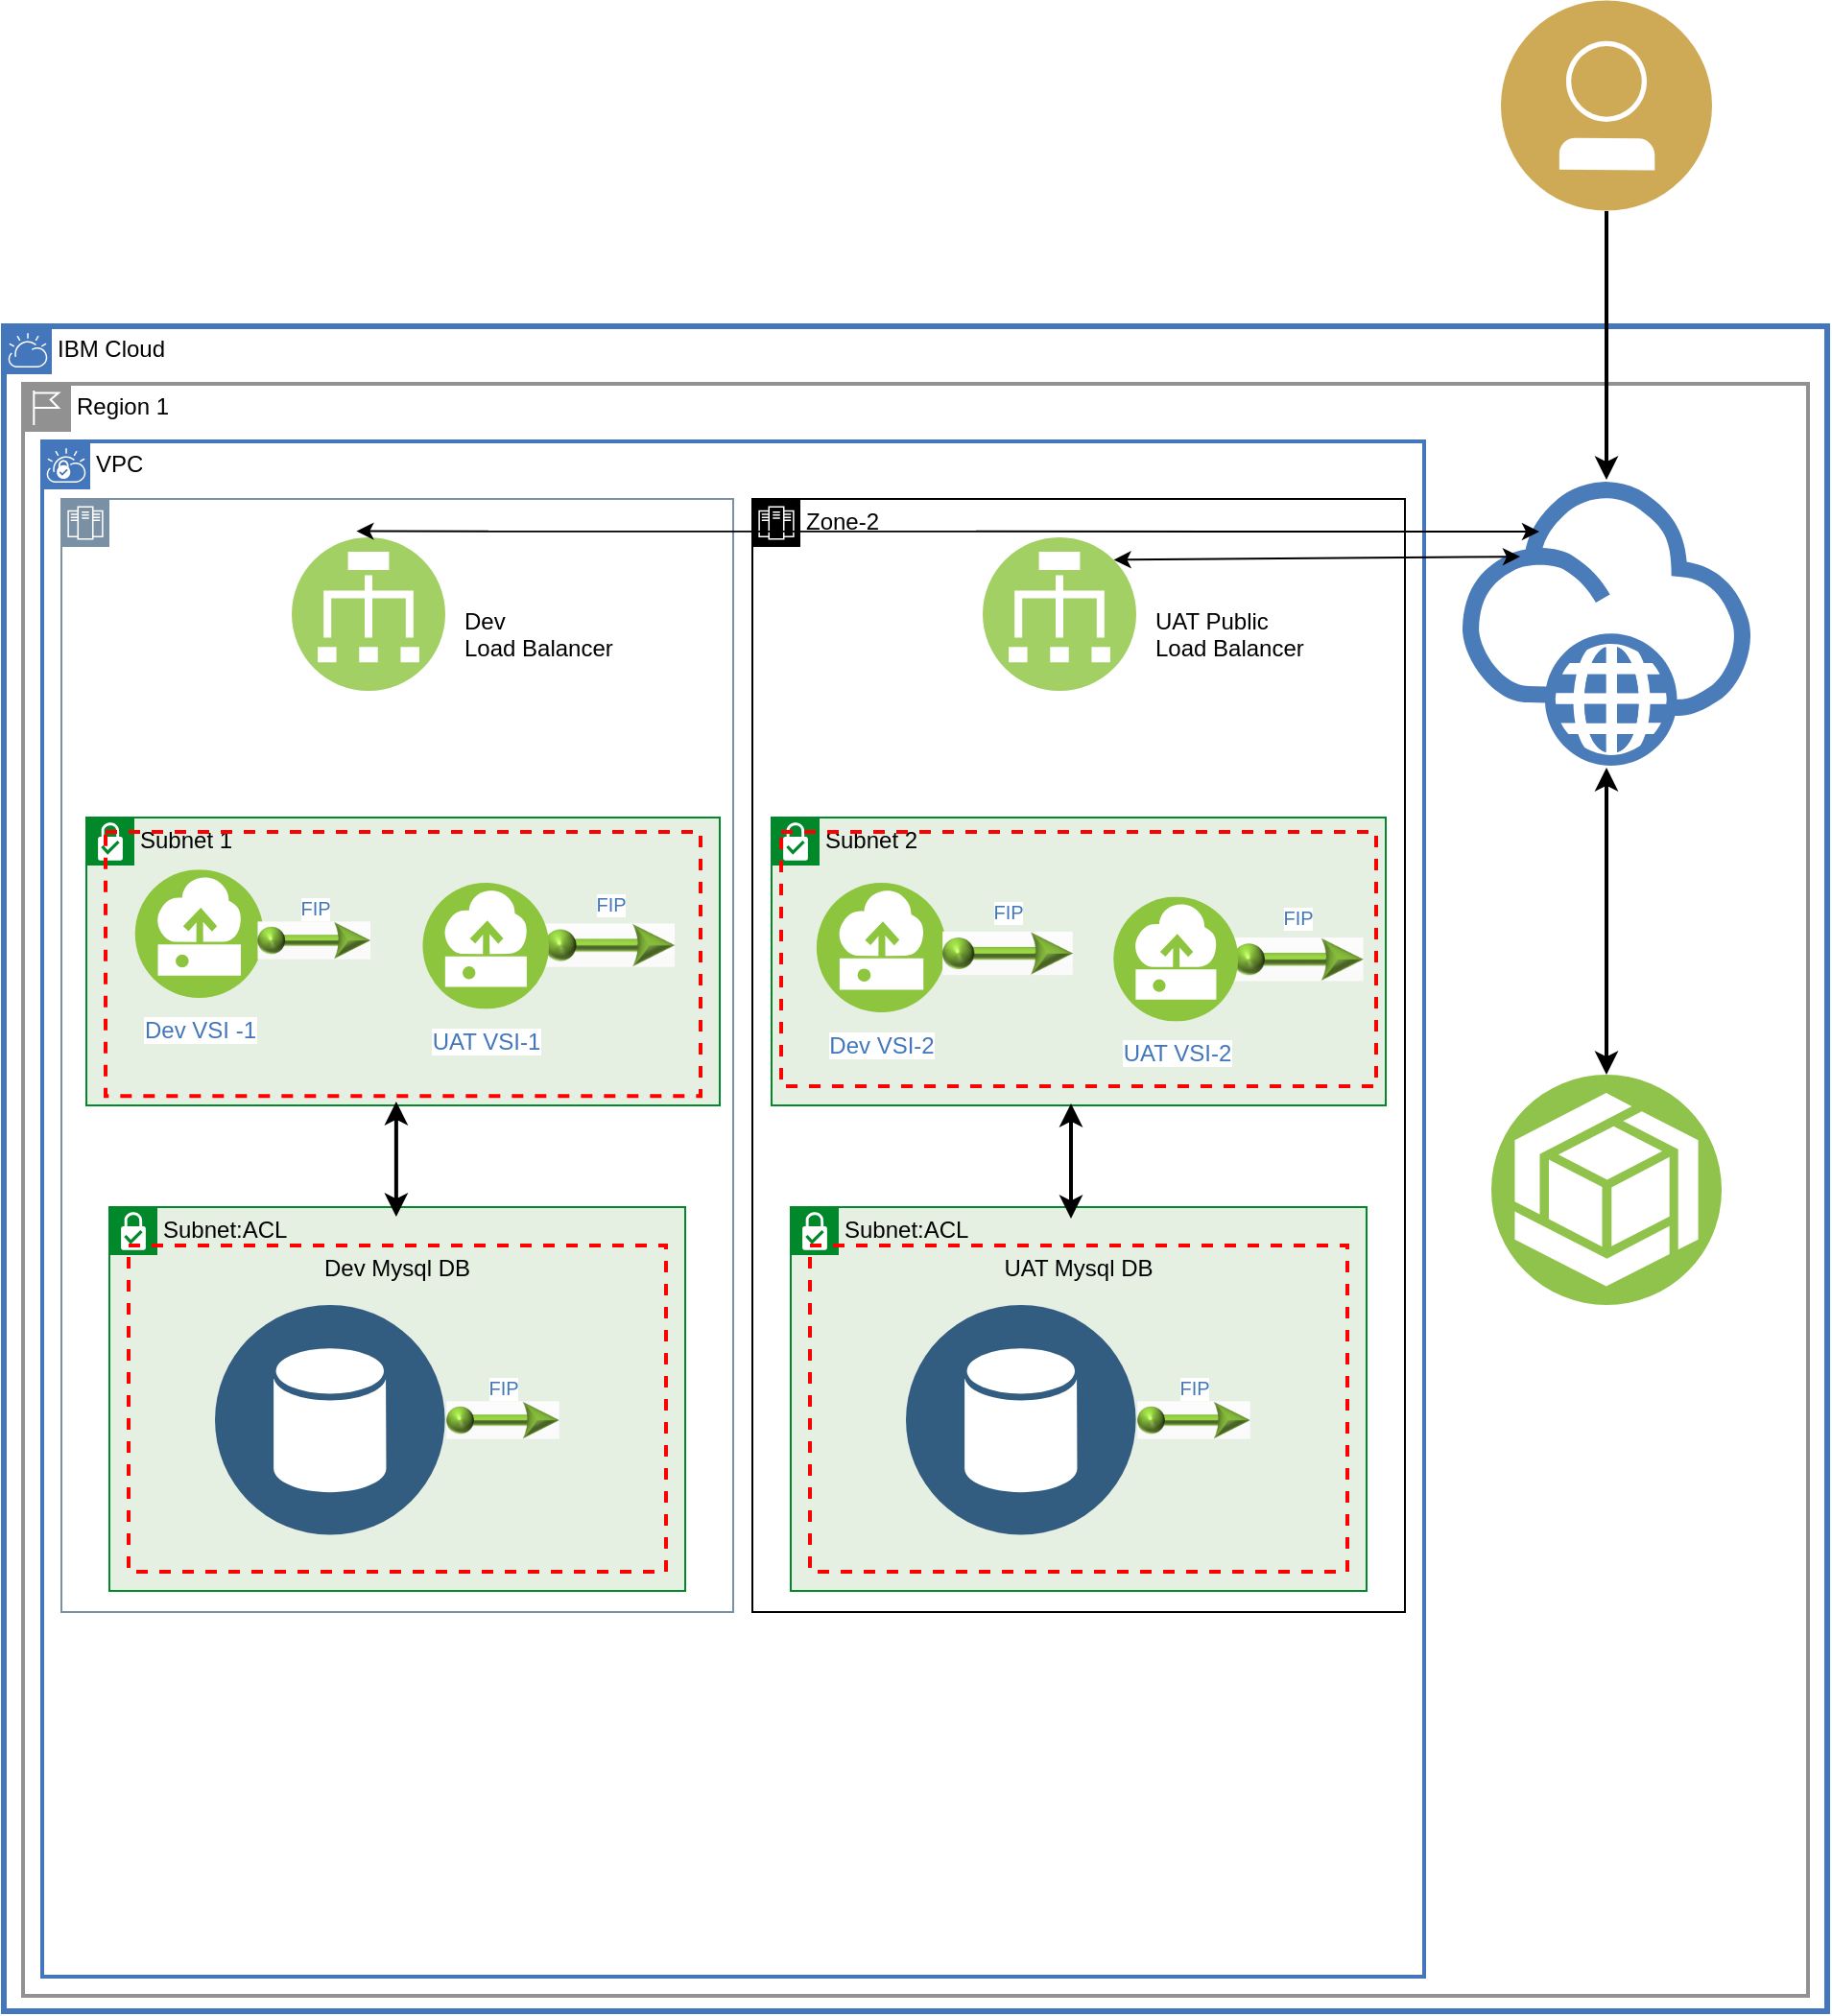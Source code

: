 <mxfile version="16.6.5" type="github">
  <diagram id="bMfHXcnNPN3_OucriJFl" name="Page-1">
    <mxGraphModel dx="1140" dy="571" grid="1" gridSize="10" guides="1" tooltips="1" connect="1" arrows="1" fold="1" page="1" pageScale="1" pageWidth="850" pageHeight="1100" background="none" math="0" shadow="0">
      <root>
        <mxCell id="0" />
        <mxCell id="1" parent="0" />
        <mxCell id="-SGei8ItMMGrmaWpwYBP-245" value="IBM Cloud" style="shape=mxgraph.ibm.box;prType=cloud;fontStyle=0;verticalAlign=top;align=left;spacingLeft=32;spacingTop=4;fillColor=none;rounded=0;whiteSpace=wrap;html=1;strokeColor=#4376BB;strokeWidth=3;dashed=0;container=0;spacing=-4;collapsible=0;expand=0;recursiveResize=0;fontSize=12;fontColor=#000000;" parent="1" vertex="1">
          <mxGeometry x="10" y="170" width="950" height="878" as="geometry" />
        </mxCell>
        <mxCell id="-SGei8ItMMGrmaWpwYBP-246" value="Region 1" style="shape=mxgraph.ibm.box;prType=region;fontStyle=0;verticalAlign=top;align=left;spacingLeft=32;spacingTop=4;fillColor=none;rounded=0;whiteSpace=wrap;html=1;strokeColor=#919191;strokeWidth=2;dashed=0;container=0;spacing=-4;collapsible=0;expand=0;recursiveResize=0;fontSize=12;fontColor=#000000;" parent="1" vertex="1">
          <mxGeometry x="20" y="200" width="930" height="840" as="geometry" />
        </mxCell>
        <mxCell id="-SGei8ItMMGrmaWpwYBP-248" value="VPC" style="shape=mxgraph.ibm.box;prType=vpc;fontStyle=0;verticalAlign=top;align=left;spacingLeft=32;spacingTop=4;fillColor=none;rounded=0;whiteSpace=wrap;html=1;strokeColor=#4376BB;strokeWidth=2;dashed=0;container=1;spacing=-4;collapsible=0;expand=0;recursiveResize=0;horizontal=1;" parent="1" vertex="1">
          <mxGeometry x="30" y="230" width="720" height="800" as="geometry" />
        </mxCell>
        <mxCell id="ziAIK8e2hK0k-ULHB1On-2" value="Zone-2" style="shape=mxgraph.ibm.box;prType=zone;fontStyle=0;verticalAlign=top;align=left;spacingLeft=32;spacingTop=4;fillColor=none;rounded=0;whiteSpace=wrap;html=1;strokeColor=#000000;strokeWidth=1;dashed=0;container=1;spacing=-4;collapsible=0;expand=0;recursiveResize=0;" vertex="1" parent="-SGei8ItMMGrmaWpwYBP-248">
          <mxGeometry x="370" y="30" width="340" height="580" as="geometry" />
        </mxCell>
        <mxCell id="ziAIK8e2hK0k-ULHB1On-25" value="" style="group" vertex="1" connectable="0" parent="ziAIK8e2hK0k-ULHB1On-2">
          <mxGeometry x="10" y="166" width="320" height="150" as="geometry" />
        </mxCell>
        <mxCell id="ziAIK8e2hK0k-ULHB1On-26" value="" style="group" vertex="1" connectable="0" parent="ziAIK8e2hK0k-ULHB1On-25">
          <mxGeometry width="320.0" height="150.0" as="geometry" />
        </mxCell>
        <mxCell id="ziAIK8e2hK0k-ULHB1On-27" value="&lt;font color=&quot;#000000&quot;&gt;Subnet 2&lt;/font&gt;" style="shape=mxgraph.ibm.box;prType=subnet;fontStyle=0;verticalAlign=top;align=left;spacingLeft=32;spacingTop=4;fillColor=#E6F0E2;rounded=0;whiteSpace=wrap;html=1;strokeColor=#00882B;strokeWidth=1;dashed=0;container=1;spacing=-4;collapsible=0;expand=0;recursiveResize=0;fontSize=12;fontColor=#FFFFFF;" vertex="1" parent="ziAIK8e2hK0k-ULHB1On-26">
          <mxGeometry width="320.0" height="150.0" as="geometry" />
        </mxCell>
        <mxCell id="ziAIK8e2hK0k-ULHB1On-48" value="" style="fontStyle=0;verticalAlign=top;align=center;spacingTop=-2;fillColor=none;rounded=0;whiteSpace=wrap;html=1;strokeColor=#FF0000;strokeWidth=2;dashed=1;container=1;collapsible=0;expand=0;recursiveResize=0;shadow=0;labelBackgroundColor=none;labelBorderColor=none;fontColor=#000000;" vertex="1" parent="ziAIK8e2hK0k-ULHB1On-27">
          <mxGeometry x="5" y="7.5" width="310" height="132.5" as="geometry" />
        </mxCell>
        <mxCell id="ziAIK8e2hK0k-ULHB1On-28" value="Dev VSI-2" style="aspect=fixed;perimeter=ellipsePerimeter;html=1;align=center;shadow=0;dashed=0;fontColor=#4277BB;labelBackgroundColor=#ffffff;fontSize=12;spacingTop=3;image;image=img/lib/ibm/vpc/Instance.svg;strokeColor=#0000FF;fillColor=#B3B3B3;" vertex="1" parent="ziAIK8e2hK0k-ULHB1On-48">
          <mxGeometry x="10" y="26.5" width="84.42" height="67.54" as="geometry" />
        </mxCell>
        <mxCell id="ziAIK8e2hK0k-ULHB1On-96" value="FIP" style="aspect=fixed;perimeter=ellipsePerimeter;html=1;align=center;shadow=0;dashed=0;fontColor=#4277BB;labelBackgroundColor=#ffffff;fontSize=10;spacingTop=2;image;image=img/lib/ibm/vpc/FloatingIP.svg;labelBorderColor=none;strokeColor=#000000;fillColor=none;horizontal=1;verticalAlign=bottom;labelPosition=center;verticalLabelPosition=top;spacing=-20;" vertex="1" parent="ziAIK8e2hK0k-ULHB1On-48">
          <mxGeometry x="234.76" y="31.75" width="69.24" height="69.24" as="geometry" />
        </mxCell>
        <mxCell id="ziAIK8e2hK0k-ULHB1On-95" value="FIP" style="aspect=fixed;perimeter=ellipsePerimeter;html=1;align=center;shadow=0;dashed=0;fontColor=#4277BB;labelBackgroundColor=#ffffff;fontSize=10;spacingTop=2;image;image=img/lib/ibm/vpc/FloatingIP.svg;labelBorderColor=none;strokeColor=#000000;fillColor=none;horizontal=1;verticalAlign=bottom;labelPosition=center;verticalLabelPosition=top;spacing=-20;" vertex="1" parent="ziAIK8e2hK0k-ULHB1On-26">
          <mxGeometry x="88.38" y="36.13" width="69.24" height="69.24" as="geometry" />
        </mxCell>
        <mxCell id="ziAIK8e2hK0k-ULHB1On-29" value="UAT VSI-2" style="aspect=fixed;perimeter=ellipsePerimeter;html=1;align=center;shadow=0;dashed=0;fontColor=#4277BB;labelBackgroundColor=#ffffff;fontSize=12;spacingTop=3;image;image=img/lib/ibm/vpc/Instance.svg;strokeColor=#0000FF;fillColor=#B3B3B3;" vertex="1" parent="ziAIK8e2hK0k-ULHB1On-26">
          <mxGeometry x="170" y="41.25" width="81.25" height="65" as="geometry" />
        </mxCell>
        <mxCell id="ziAIK8e2hK0k-ULHB1On-80" value="Subnet:ACL" style="shape=mxgraph.ibm.box;prType=subnet;fontStyle=0;verticalAlign=top;align=left;spacingLeft=32;spacingTop=4;fillColor=#E6F0E2;rounded=0;whiteSpace=wrap;html=1;strokeColor=#00882B;strokeWidth=1;dashed=0;container=1;spacing=-4;collapsible=0;expand=0;recursiveResize=0;shadow=0;labelBackgroundColor=none;labelBorderColor=none;fontColor=#000000;" vertex="1" parent="ziAIK8e2hK0k-ULHB1On-2">
          <mxGeometry x="20" y="369" width="300" height="200" as="geometry" />
        </mxCell>
        <mxCell id="ziAIK8e2hK0k-ULHB1On-81" value="UAT Mysql DB" style="fontStyle=0;verticalAlign=top;align=center;spacingTop=-2;fillColor=none;rounded=0;whiteSpace=wrap;html=1;strokeColor=#FF0000;strokeWidth=2;dashed=1;container=1;collapsible=0;expand=0;recursiveResize=0;shadow=0;labelBackgroundColor=none;labelBorderColor=none;fontColor=#000000;" vertex="1" parent="ziAIK8e2hK0k-ULHB1On-80">
          <mxGeometry x="10" y="20" width="280" height="170" as="geometry" />
        </mxCell>
        <mxCell id="ziAIK8e2hK0k-ULHB1On-82" value="" style="aspect=fixed;perimeter=ellipsePerimeter;html=1;align=center;shadow=0;dashed=0;fontColor=#4277BB;labelBackgroundColor=#ffffff;fontSize=12;spacingTop=3;image;image=img/lib/ibm/data/data_services.svg;labelBorderColor=none;strokeColor=#000000;fillColor=none;" vertex="1" parent="ziAIK8e2hK0k-ULHB1On-81">
          <mxGeometry x="50" y="31" width="120" height="120" as="geometry" />
        </mxCell>
        <mxCell id="ziAIK8e2hK0k-ULHB1On-92" value="FIP" style="aspect=fixed;perimeter=ellipsePerimeter;html=1;align=center;shadow=0;dashed=0;fontColor=#4277BB;labelBackgroundColor=#ffffff;fontSize=10;spacingTop=2;image;image=img/lib/ibm/vpc/FloatingIP.svg;labelBorderColor=none;strokeColor=#000000;fillColor=none;horizontal=1;verticalAlign=bottom;labelPosition=center;verticalLabelPosition=top;spacing=-20;" vertex="1" parent="ziAIK8e2hK0k-ULHB1On-81">
          <mxGeometry x="170" y="61" width="60" height="60" as="geometry" />
        </mxCell>
        <mxCell id="ziAIK8e2hK0k-ULHB1On-84" value="" style="endArrow=classic;startArrow=classic;html=1;rounded=0;fontColor=#000000;strokeWidth=2;" edge="1" parent="ziAIK8e2hK0k-ULHB1On-2">
          <mxGeometry width="50" height="50" relative="1" as="geometry">
            <mxPoint x="166" y="375" as="sourcePoint" />
            <mxPoint x="166" y="315" as="targetPoint" />
          </mxGeometry>
        </mxCell>
        <object label="UAT Public&#xa;Load Balancer" placeholders="1" fgdfgdfgd="" id="ziAIK8e2hK0k-ULHB1On-97">
          <mxCell style="aspect=fixed;perimeter=ellipsePerimeter;align=left;shadow=0;dashed=0;fontColor=#000000;labelBackgroundColor=none;fontSize=12;spacingTop=-58;image;image=img/lib/ibm/vpc/LoadBalancer.svg;strokeColor=#999999;fillColor=none;opacity=80;labelBorderColor=none;whiteSpace=wrap;textDirection=ltr;verticalAlign=top;horizontal=1;direction=east;labelPosition=right;verticalLabelPosition=bottom;spacing=10;spacingBottom=6;spacingRight=5;" vertex="1" parent="ziAIK8e2hK0k-ULHB1On-2">
            <mxGeometry x="120" y="20" width="80" height="80" as="geometry" />
          </mxCell>
        </object>
        <mxCell id="ziAIK8e2hK0k-ULHB1On-1" value="Zone-1" style="shape=mxgraph.ibm.box;prType=zone;fontStyle=0;verticalAlign=top;align=left;spacingLeft=32;spacingTop=4;fillColor=none;rounded=0;whiteSpace=wrap;html=1;strokeColor=#7A91A5;strokeWidth=1;dashed=0;container=1;spacing=-4;collapsible=0;expand=0;recursiveResize=0;shadow=0;fontColor=#ffffff;gradientColor=#ffffff;" vertex="1" parent="-SGei8ItMMGrmaWpwYBP-248">
          <mxGeometry x="10" y="30" width="350" height="580" as="geometry" />
        </mxCell>
        <object label="Dev &#xa;Load Balancer" placeholders="1" fgdfgdfgd="" id="ziAIK8e2hK0k-ULHB1On-5">
          <mxCell style="aspect=fixed;perimeter=ellipsePerimeter;align=left;shadow=0;dashed=0;fontColor=#000000;labelBackgroundColor=none;fontSize=12;spacingTop=-58;image;image=img/lib/ibm/vpc/LoadBalancer.svg;strokeColor=#999999;fillColor=none;opacity=80;labelBorderColor=none;whiteSpace=wrap;textDirection=ltr;verticalAlign=top;horizontal=1;direction=east;labelPosition=right;verticalLabelPosition=bottom;spacing=10;spacingBottom=6;spacingRight=5;" vertex="1" parent="ziAIK8e2hK0k-ULHB1On-1">
            <mxGeometry x="120" y="20" width="80" height="80" as="geometry" />
          </mxCell>
        </object>
        <mxCell id="ziAIK8e2hK0k-ULHB1On-14" value="" style="group" vertex="1" connectable="0" parent="ziAIK8e2hK0k-ULHB1On-1">
          <mxGeometry x="10" y="168" width="330" height="150" as="geometry" />
        </mxCell>
        <mxCell id="ziAIK8e2hK0k-ULHB1On-15" value="" style="group" vertex="1" connectable="0" parent="ziAIK8e2hK0k-ULHB1On-14">
          <mxGeometry x="3" y="-2" width="330" height="150" as="geometry" />
        </mxCell>
        <mxCell id="ziAIK8e2hK0k-ULHB1On-16" value="&lt;font color=&quot;#000000&quot;&gt;Subnet 1&lt;/font&gt;" style="shape=mxgraph.ibm.box;prType=subnet;fontStyle=0;verticalAlign=top;align=left;spacingLeft=32;spacingTop=4;fillColor=#E6F0E2;rounded=0;whiteSpace=wrap;html=1;strokeColor=#00882B;strokeWidth=1;dashed=0;container=1;spacing=-4;collapsible=0;expand=0;recursiveResize=0;fontSize=12;fontColor=#FFFFFF;" vertex="1" parent="ziAIK8e2hK0k-ULHB1On-15">
          <mxGeometry width="330" height="150" as="geometry" />
        </mxCell>
        <mxCell id="ziAIK8e2hK0k-ULHB1On-31" value="" style="fontStyle=0;verticalAlign=top;align=center;spacingTop=-2;fillColor=none;rounded=0;whiteSpace=wrap;html=1;strokeColor=#FF0000;strokeWidth=2;dashed=1;container=1;collapsible=0;expand=0;recursiveResize=0;shadow=0;labelBackgroundColor=none;labelBorderColor=none;fontColor=#000000;" vertex="1" parent="ziAIK8e2hK0k-ULHB1On-15">
          <mxGeometry x="10" y="7.5" width="310.0" height="137.661" as="geometry" />
        </mxCell>
        <mxCell id="ziAIK8e2hK0k-ULHB1On-18" value="Dev VSI -1" style="aspect=fixed;perimeter=ellipsePerimeter;html=1;align=center;shadow=0;dashed=0;fontColor=#4277BB;labelBackgroundColor=#ffffff;fontSize=12;spacingTop=3;image;image=img/lib/ibm/vpc/Instance.svg;strokeColor=#0000FF;fillColor=#B3B3B3;" vertex="1" parent="ziAIK8e2hK0k-ULHB1On-31">
          <mxGeometry x="7.0" y="19.59" width="83.635" height="66.912" as="geometry" />
        </mxCell>
        <mxCell id="ziAIK8e2hK0k-ULHB1On-93" value="FIP" style="aspect=fixed;perimeter=ellipsePerimeter;html=1;align=center;shadow=0;dashed=0;fontColor=#4277BB;labelBackgroundColor=#ffffff;fontSize=10;spacingTop=2;image;image=img/lib/ibm/vpc/FloatingIP.svg;labelBorderColor=none;strokeColor=#000000;fillColor=none;horizontal=1;verticalAlign=bottom;labelPosition=center;verticalLabelPosition=top;spacing=-20;" vertex="1" parent="ziAIK8e2hK0k-ULHB1On-31">
          <mxGeometry x="78.64" y="26.5" width="60" height="60" as="geometry" />
        </mxCell>
        <mxCell id="ziAIK8e2hK0k-ULHB1On-94" value="FIP" style="aspect=fixed;perimeter=ellipsePerimeter;html=1;align=center;shadow=0;dashed=0;fontColor=#4277BB;labelBackgroundColor=#ffffff;fontSize=10;spacingTop=2;image;image=img/lib/ibm/vpc/FloatingIP.svg;labelBorderColor=none;strokeColor=#000000;fillColor=none;horizontal=1;verticalAlign=bottom;labelPosition=center;verticalLabelPosition=top;spacing=-20;" vertex="1" parent="ziAIK8e2hK0k-ULHB1On-31">
          <mxGeometry x="228" y="24.39" width="69.24" height="69.24" as="geometry" />
        </mxCell>
        <mxCell id="ziAIK8e2hK0k-ULHB1On-22" value="UAT VSI-1" style="aspect=fixed;perimeter=ellipsePerimeter;html=1;align=center;shadow=0;dashed=0;fontColor=#4277BB;labelBackgroundColor=#ffffff;fontSize=12;spacingTop=3;image;image=img/lib/ibm/vpc/Instance.svg;strokeColor=#0000FF;fillColor=#B3B3B3;" vertex="1" parent="ziAIK8e2hK0k-ULHB1On-15">
          <mxGeometry x="167.0" y="34" width="82.235" height="65.792" as="geometry" />
        </mxCell>
        <mxCell id="ziAIK8e2hK0k-ULHB1On-78" value="Subnet:ACL" style="shape=mxgraph.ibm.box;prType=subnet;fontStyle=0;verticalAlign=top;align=left;spacingLeft=32;spacingTop=4;fillColor=#E6F0E2;rounded=0;whiteSpace=wrap;html=1;strokeColor=#00882B;strokeWidth=1;dashed=0;container=1;spacing=-4;collapsible=0;expand=0;recursiveResize=0;shadow=0;labelBackgroundColor=none;labelBorderColor=none;fontColor=#000000;" vertex="1" parent="ziAIK8e2hK0k-ULHB1On-1">
          <mxGeometry x="25" y="369" width="300" height="200" as="geometry" />
        </mxCell>
        <mxCell id="ziAIK8e2hK0k-ULHB1On-49" value="Dev Mysql DB" style="fontStyle=0;verticalAlign=top;align=center;spacingTop=-2;fillColor=none;rounded=0;whiteSpace=wrap;html=1;strokeColor=#FF0000;strokeWidth=2;dashed=1;container=1;collapsible=0;expand=0;recursiveResize=0;shadow=0;labelBackgroundColor=none;labelBorderColor=none;fontColor=#000000;" vertex="1" parent="ziAIK8e2hK0k-ULHB1On-78">
          <mxGeometry x="10" y="20" width="280" height="170" as="geometry" />
        </mxCell>
        <mxCell id="ziAIK8e2hK0k-ULHB1On-53" value="" style="aspect=fixed;perimeter=ellipsePerimeter;html=1;align=center;shadow=0;dashed=0;fontColor=#4277BB;labelBackgroundColor=#ffffff;fontSize=12;spacingTop=3;image;image=img/lib/ibm/data/data_services.svg;labelBorderColor=none;strokeColor=#000000;fillColor=none;" vertex="1" parent="ziAIK8e2hK0k-ULHB1On-49">
          <mxGeometry x="45" y="31" width="120" height="120" as="geometry" />
        </mxCell>
        <mxCell id="ziAIK8e2hK0k-ULHB1On-91" value="FIP" style="aspect=fixed;perimeter=ellipsePerimeter;html=1;align=center;shadow=0;dashed=0;fontColor=#4277BB;labelBackgroundColor=#ffffff;fontSize=10;spacingTop=2;image;image=img/lib/ibm/vpc/FloatingIP.svg;labelBorderColor=none;strokeColor=#000000;fillColor=none;horizontal=1;verticalAlign=bottom;labelPosition=center;verticalLabelPosition=top;spacing=-20;" vertex="1" parent="ziAIK8e2hK0k-ULHB1On-49">
          <mxGeometry x="165" y="61" width="60" height="60" as="geometry" />
        </mxCell>
        <mxCell id="ziAIK8e2hK0k-ULHB1On-85" value="" style="endArrow=classic;startArrow=classic;html=1;rounded=0;fontColor=#000000;strokeWidth=2;" edge="1" parent="ziAIK8e2hK0k-ULHB1On-1">
          <mxGeometry width="50" height="50" relative="1" as="geometry">
            <mxPoint x="174.44" y="374" as="sourcePoint" />
            <mxPoint x="174.44" y="314" as="targetPoint" />
          </mxGeometry>
        </mxCell>
        <mxCell id="ziAIK8e2hK0k-ULHB1On-3" value="" style="aspect=fixed;perimeter=ellipsePerimeter;html=1;align=center;shadow=0;dashed=0;fontColor=#4277BB;labelBackgroundColor=#ffffff;fontSize=12;spacingTop=3;image;image=img/lib/ibm/users/user.svg;strokeColor=#999999;fillColor=none;opacity=80;imageBorder=none;" vertex="1" parent="1">
          <mxGeometry x="790" width="110" height="110" as="geometry" />
        </mxCell>
        <mxCell id="ziAIK8e2hK0k-ULHB1On-4" value="" style="aspect=fixed;perimeter=ellipsePerimeter;html=1;align=center;shadow=0;dashed=0;fontColor=#4277BB;labelBackgroundColor=none;fontSize=12;spacingTop=3;image;image=img/lib/ibm/vpc/Internet.svg;strokeColor=#999999;fillColor=none;opacity=70;imageBorder=none;" vertex="1" parent="1">
          <mxGeometry x="770" y="250" width="150" height="150" as="geometry" />
        </mxCell>
        <mxCell id="ziAIK8e2hK0k-ULHB1On-58" value="" style="html=1;labelBackgroundColor=#ffffff;endArrow=classic;endFill=1;endSize=6;jettySize=auto;orthogonalLoop=1;strokeWidth=2;fontSize=14;rounded=0;fontColor=#000000;exitX=0.5;exitY=1;exitDx=0;exitDy=0;entryX=0.5;entryY=0;entryDx=0;entryDy=0;" edge="1" parent="1" source="ziAIK8e2hK0k-ULHB1On-3" target="ziAIK8e2hK0k-ULHB1On-4">
          <mxGeometry width="60" height="60" relative="1" as="geometry">
            <mxPoint x="849" y="80" as="sourcePoint" />
            <mxPoint x="849" y="150" as="targetPoint" />
          </mxGeometry>
        </mxCell>
        <mxCell id="ziAIK8e2hK0k-ULHB1On-71" value="" style="aspect=fixed;perimeter=ellipsePerimeter;html=1;align=center;shadow=0;dashed=0;fontColor=#4277BB;labelBackgroundColor=#ffffff;fontSize=12;spacingTop=3;image;image=img/lib/ibm/vpc/ObjectStorage.svg;labelBorderColor=none;strokeColor=#000000;fillColor=none;" vertex="1" parent="1">
          <mxGeometry x="785" y="560" width="120" height="120" as="geometry" />
        </mxCell>
        <mxCell id="ziAIK8e2hK0k-ULHB1On-98" value="" style="html=1;labelBackgroundColor=#ffffff;startArrow=classic;startFill=1;startSize=6;endArrow=classic;endFill=1;endSize=6;jettySize=auto;orthogonalLoop=1;strokeWidth=1;fontSize=14;rounded=0;fontColor=#000000;entryX=0.2;entryY=0.267;entryDx=0;entryDy=0;entryPerimeter=0;exitX=1;exitY=0;exitDx=0;exitDy=0;" edge="1" parent="1" source="ziAIK8e2hK0k-ULHB1On-97" target="ziAIK8e2hK0k-ULHB1On-4">
          <mxGeometry width="60" height="60" relative="1" as="geometry">
            <mxPoint x="660" y="350" as="sourcePoint" />
            <mxPoint x="720" y="290" as="targetPoint" />
          </mxGeometry>
        </mxCell>
        <mxCell id="ziAIK8e2hK0k-ULHB1On-99" value="" style="html=1;labelBackgroundColor=#ffffff;startArrow=classic;startFill=1;startSize=6;endArrow=classic;endFill=1;endSize=6;jettySize=auto;orthogonalLoop=1;strokeWidth=1;fontSize=14;rounded=0;fontColor=#000000;exitX=0.421;exitY=-0.04;exitDx=0;exitDy=0;exitPerimeter=0;" edge="1" parent="1" source="ziAIK8e2hK0k-ULHB1On-5">
          <mxGeometry width="60" height="60" relative="1" as="geometry">
            <mxPoint x="540" y="420" as="sourcePoint" />
            <mxPoint x="810" y="277" as="targetPoint" />
          </mxGeometry>
        </mxCell>
        <mxCell id="ziAIK8e2hK0k-ULHB1On-100" value="" style="html=1;labelBackgroundColor=#ffffff;startArrow=classic;startFill=1;startSize=6;endArrow=classic;endFill=1;endSize=6;jettySize=auto;orthogonalLoop=1;strokeWidth=2;fontSize=14;rounded=0;fontColor=#000000;entryX=0.5;entryY=1;entryDx=0;entryDy=0;exitX=0.5;exitY=0;exitDx=0;exitDy=0;" edge="1" parent="1" source="ziAIK8e2hK0k-ULHB1On-71" target="ziAIK8e2hK0k-ULHB1On-4">
          <mxGeometry width="60" height="60" relative="1" as="geometry">
            <mxPoint x="410" y="570" as="sourcePoint" />
            <mxPoint x="470" y="510" as="targetPoint" />
          </mxGeometry>
        </mxCell>
      </root>
    </mxGraphModel>
  </diagram>
</mxfile>
